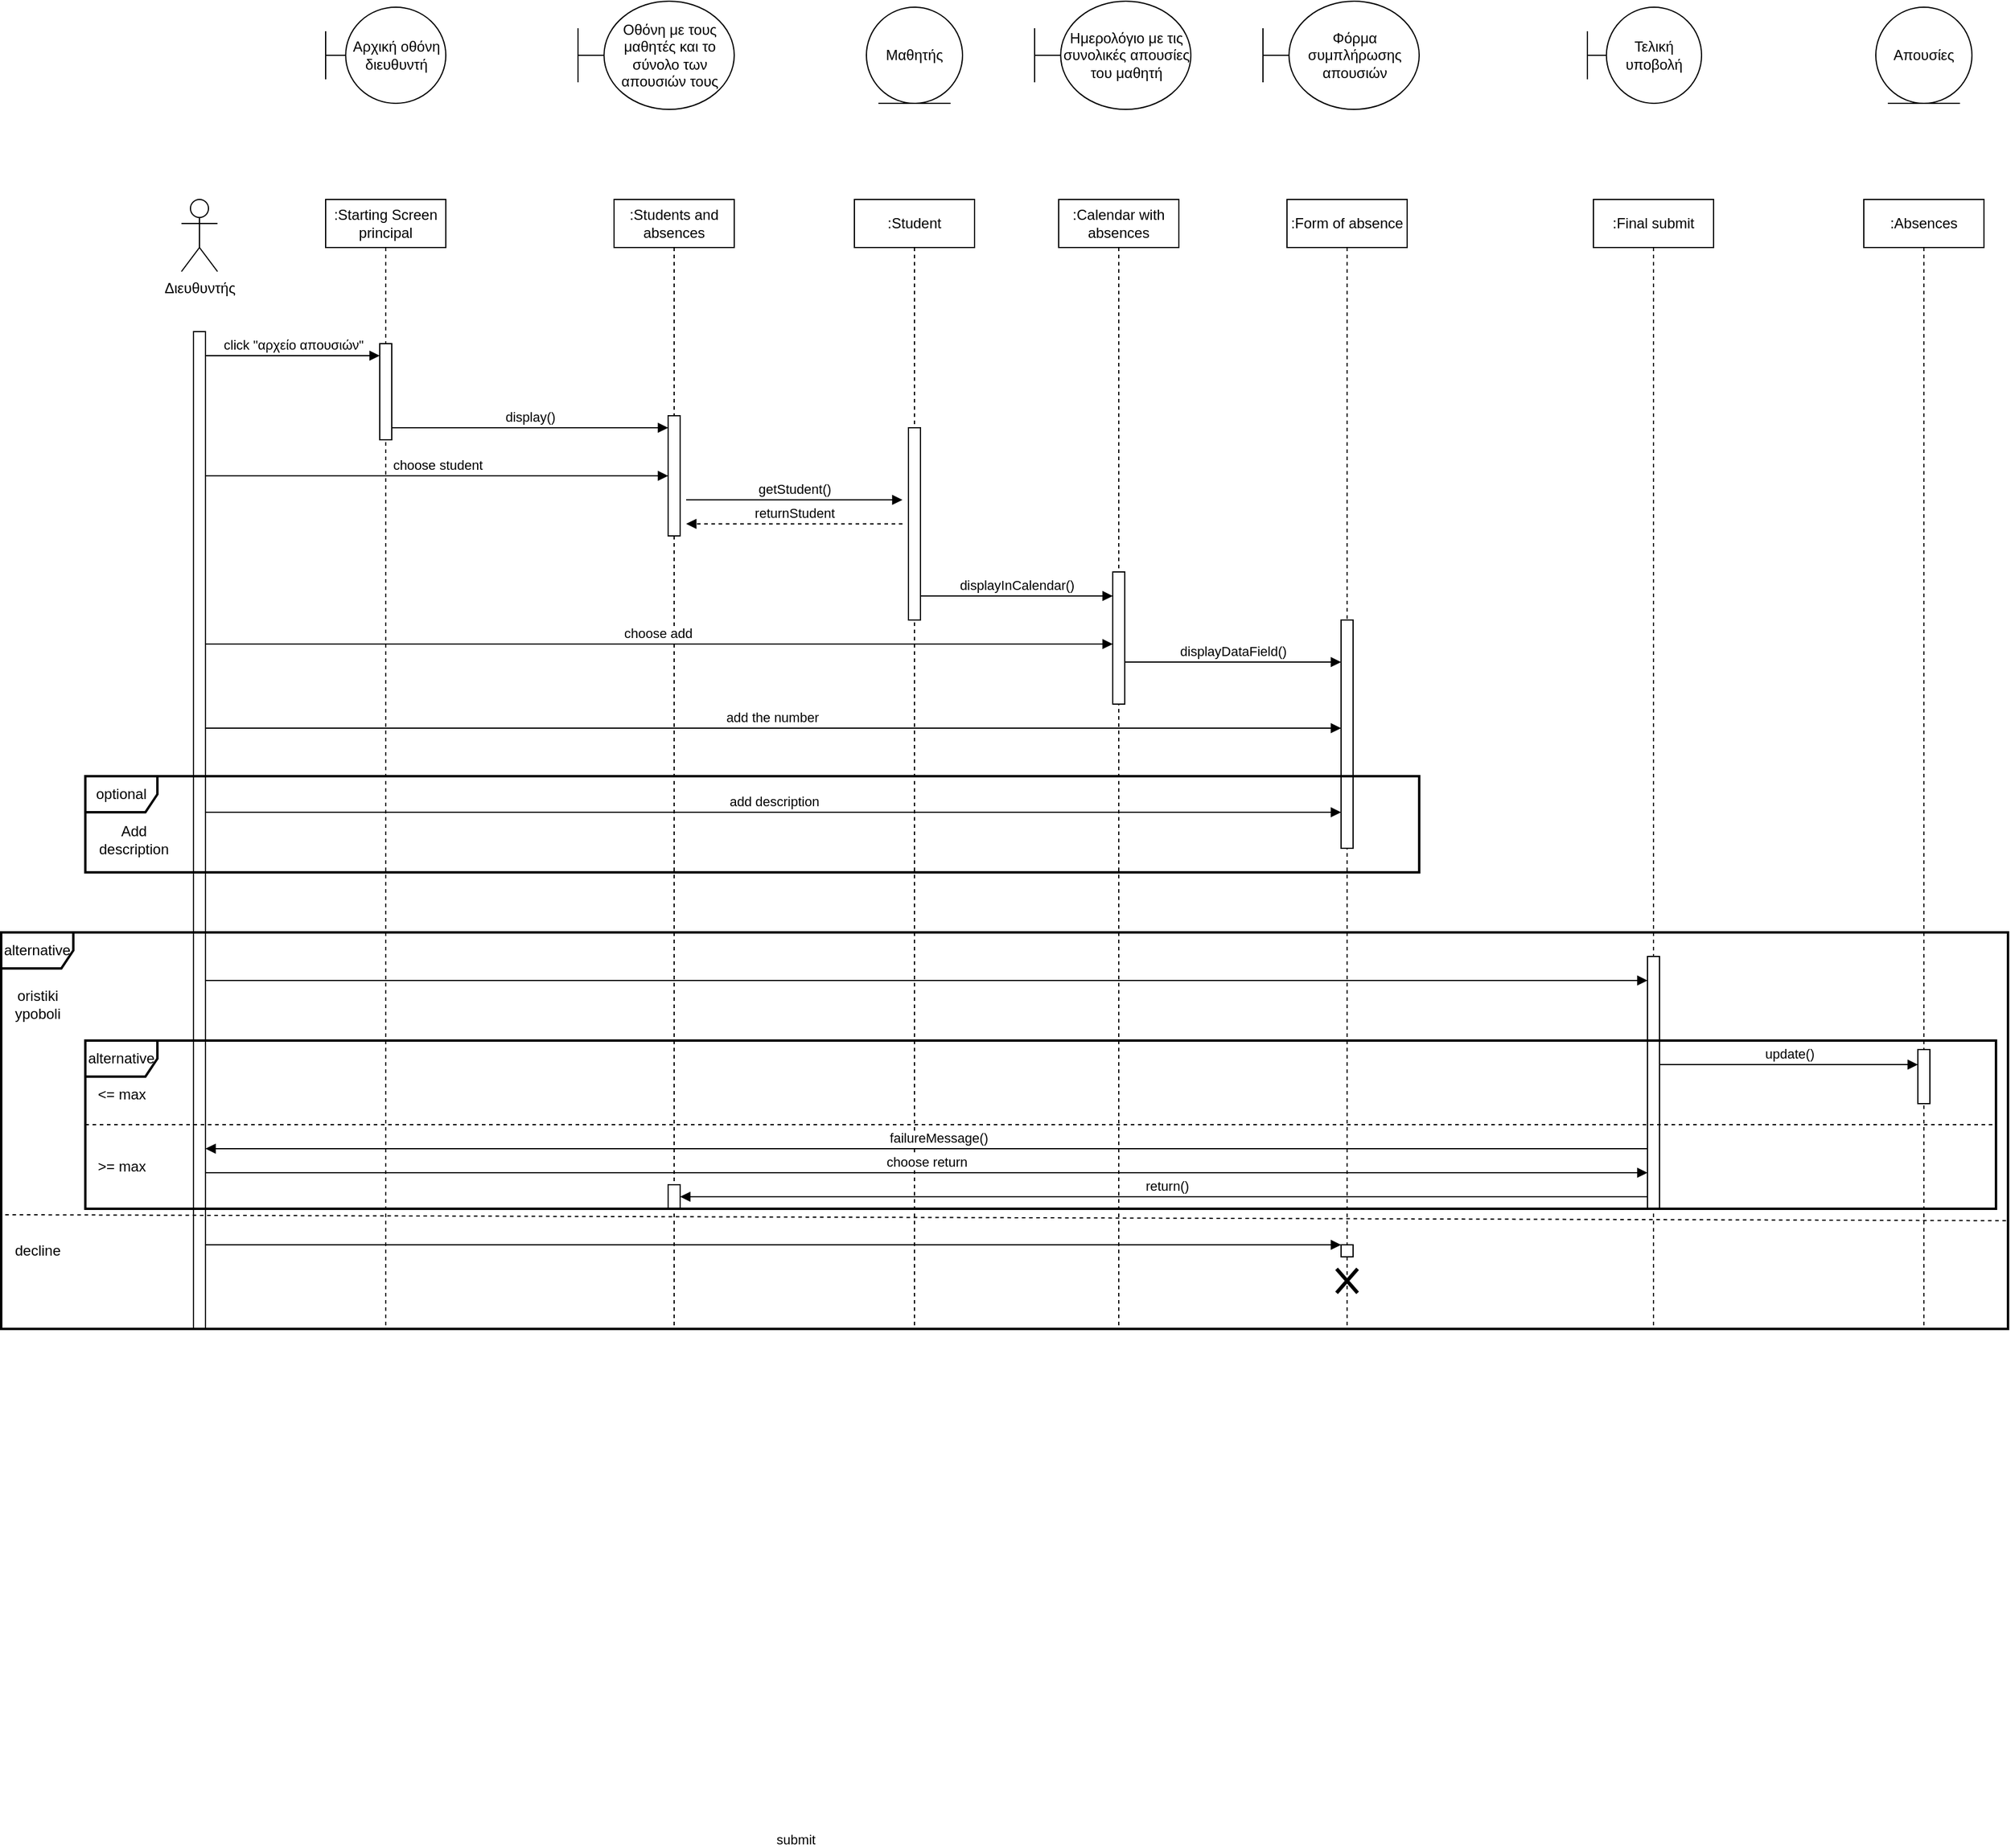 <mxfile version="21.2.9" type="device">
  <diagram name="Page-1" id="2YBvvXClWsGukQMizWep">
    <mxGraphModel dx="3006" dy="-265" grid="1" gridSize="10" guides="1" tooltips="1" connect="1" arrows="1" fold="1" page="1" pageScale="1" pageWidth="850" pageHeight="1100" math="0" shadow="0">
      <root>
        <mxCell id="0" />
        <mxCell id="1" parent="0" />
        <mxCell id="DLuYWQSgHfZuUuBgVUwF-1" value="Διευθυντής" style="shape=umlActor;verticalLabelPosition=bottom;verticalAlign=top;html=1;" parent="1" vertex="1">
          <mxGeometry x="-800" y="1320" width="30" height="60" as="geometry" />
        </mxCell>
        <mxCell id="DLuYWQSgHfZuUuBgVUwF-2" value="Αρχική οθόνη διευθυντή" style="shape=umlBoundary;whiteSpace=wrap;html=1;" parent="1" vertex="1">
          <mxGeometry x="-680" y="1160" width="100" height="80" as="geometry" />
        </mxCell>
        <mxCell id="DLuYWQSgHfZuUuBgVUwF-3" value=":Starting Screen principal" style="shape=umlLifeline;perimeter=lifelinePerimeter;whiteSpace=wrap;html=1;container=1;dropTarget=0;collapsible=0;recursiveResize=0;outlineConnect=0;portConstraint=eastwest;newEdgeStyle={&quot;edgeStyle&quot;:&quot;elbowEdgeStyle&quot;,&quot;elbow&quot;:&quot;vertical&quot;,&quot;curved&quot;:0,&quot;rounded&quot;:0};" parent="1" vertex="1">
          <mxGeometry x="-680" y="1320" width="100" height="940" as="geometry" />
        </mxCell>
        <mxCell id="DLuYWQSgHfZuUuBgVUwF-16" value="" style="html=1;points=[];perimeter=orthogonalPerimeter;outlineConnect=0;targetShapes=umlLifeline;portConstraint=eastwest;newEdgeStyle={&quot;edgeStyle&quot;:&quot;elbowEdgeStyle&quot;,&quot;elbow&quot;:&quot;vertical&quot;,&quot;curved&quot;:0,&quot;rounded&quot;:0};" parent="DLuYWQSgHfZuUuBgVUwF-3" vertex="1">
          <mxGeometry x="45" y="120" width="10" height="80" as="geometry" />
        </mxCell>
        <mxCell id="DLuYWQSgHfZuUuBgVUwF-4" value="Οθόνη με τους μαθητές και το σύνολο των απουσιών τους" style="shape=umlBoundary;whiteSpace=wrap;html=1;" parent="1" vertex="1">
          <mxGeometry x="-470" y="1155" width="130" height="90" as="geometry" />
        </mxCell>
        <mxCell id="DLuYWQSgHfZuUuBgVUwF-5" value=":Students and absences" style="shape=umlLifeline;perimeter=lifelinePerimeter;whiteSpace=wrap;html=1;container=1;dropTarget=0;collapsible=0;recursiveResize=0;outlineConnect=0;portConstraint=eastwest;newEdgeStyle={&quot;edgeStyle&quot;:&quot;elbowEdgeStyle&quot;,&quot;elbow&quot;:&quot;vertical&quot;,&quot;curved&quot;:0,&quot;rounded&quot;:0};" parent="1" vertex="1">
          <mxGeometry x="-440" y="1320" width="100" height="940" as="geometry" />
        </mxCell>
        <mxCell id="DLuYWQSgHfZuUuBgVUwF-18" value="" style="html=1;points=[];perimeter=orthogonalPerimeter;outlineConnect=0;targetShapes=umlLifeline;portConstraint=eastwest;newEdgeStyle={&quot;edgeStyle&quot;:&quot;elbowEdgeStyle&quot;,&quot;elbow&quot;:&quot;vertical&quot;,&quot;curved&quot;:0,&quot;rounded&quot;:0};" parent="DLuYWQSgHfZuUuBgVUwF-5" vertex="1">
          <mxGeometry x="45" y="180" width="10" height="100" as="geometry" />
        </mxCell>
        <mxCell id="DLuYWQSgHfZuUuBgVUwF-61" value="" style="html=1;points=[];perimeter=orthogonalPerimeter;outlineConnect=0;targetShapes=umlLifeline;portConstraint=eastwest;newEdgeStyle={&quot;edgeStyle&quot;:&quot;elbowEdgeStyle&quot;,&quot;elbow&quot;:&quot;vertical&quot;,&quot;curved&quot;:0,&quot;rounded&quot;:0};" parent="DLuYWQSgHfZuUuBgVUwF-5" vertex="1">
          <mxGeometry x="45" y="820" width="10" height="20" as="geometry" />
        </mxCell>
        <mxCell id="DLuYWQSgHfZuUuBgVUwF-6" value="Ημερολόγιο με τις συνολικές απουσίες&lt;br&gt;του μαθητή" style="shape=umlBoundary;whiteSpace=wrap;html=1;" parent="1" vertex="1">
          <mxGeometry x="-90" y="1155" width="130" height="90" as="geometry" />
        </mxCell>
        <mxCell id="DLuYWQSgHfZuUuBgVUwF-7" value=":Calendar with absences" style="shape=umlLifeline;perimeter=lifelinePerimeter;whiteSpace=wrap;html=1;container=1;dropTarget=0;collapsible=0;recursiveResize=0;outlineConnect=0;portConstraint=eastwest;newEdgeStyle={&quot;edgeStyle&quot;:&quot;elbowEdgeStyle&quot;,&quot;elbow&quot;:&quot;vertical&quot;,&quot;curved&quot;:0,&quot;rounded&quot;:0};" parent="1" vertex="1">
          <mxGeometry x="-70" y="1320" width="100" height="940" as="geometry" />
        </mxCell>
        <mxCell id="DLuYWQSgHfZuUuBgVUwF-24" value="" style="html=1;points=[];perimeter=orthogonalPerimeter;outlineConnect=0;targetShapes=umlLifeline;portConstraint=eastwest;newEdgeStyle={&quot;edgeStyle&quot;:&quot;elbowEdgeStyle&quot;,&quot;elbow&quot;:&quot;vertical&quot;,&quot;curved&quot;:0,&quot;rounded&quot;:0};" parent="DLuYWQSgHfZuUuBgVUwF-7" vertex="1">
          <mxGeometry x="45" y="310" width="10" height="110" as="geometry" />
        </mxCell>
        <mxCell id="DLuYWQSgHfZuUuBgVUwF-8" value="Φόρμα συμπλήρωσης απουσιών" style="shape=umlBoundary;whiteSpace=wrap;html=1;" parent="1" vertex="1">
          <mxGeometry x="100" y="1155" width="130" height="90" as="geometry" />
        </mxCell>
        <mxCell id="DLuYWQSgHfZuUuBgVUwF-9" value=":Form of absence" style="shape=umlLifeline;perimeter=lifelinePerimeter;whiteSpace=wrap;html=1;container=1;dropTarget=0;collapsible=0;recursiveResize=0;outlineConnect=0;portConstraint=eastwest;newEdgeStyle={&quot;edgeStyle&quot;:&quot;elbowEdgeStyle&quot;,&quot;elbow&quot;:&quot;vertical&quot;,&quot;curved&quot;:0,&quot;rounded&quot;:0};" parent="1" vertex="1">
          <mxGeometry x="120" y="1320" width="100" height="940" as="geometry" />
        </mxCell>
        <mxCell id="DLuYWQSgHfZuUuBgVUwF-27" value="" style="html=1;points=[];perimeter=orthogonalPerimeter;outlineConnect=0;targetShapes=umlLifeline;portConstraint=eastwest;newEdgeStyle={&quot;edgeStyle&quot;:&quot;elbowEdgeStyle&quot;,&quot;elbow&quot;:&quot;vertical&quot;,&quot;curved&quot;:0,&quot;rounded&quot;:0};" parent="DLuYWQSgHfZuUuBgVUwF-9" vertex="1">
          <mxGeometry x="45" y="350" width="10" height="190" as="geometry" />
        </mxCell>
        <mxCell id="DLuYWQSgHfZuUuBgVUwF-10" value="Τελική υποβολή" style="shape=umlBoundary;whiteSpace=wrap;html=1;" parent="1" vertex="1">
          <mxGeometry x="370" y="1160" width="95" height="80" as="geometry" />
        </mxCell>
        <mxCell id="DLuYWQSgHfZuUuBgVUwF-11" value="Απουσίες" style="ellipse;shape=umlEntity;whiteSpace=wrap;html=1;" parent="1" vertex="1">
          <mxGeometry x="610" y="1160" width="80" height="80" as="geometry" />
        </mxCell>
        <mxCell id="DLuYWQSgHfZuUuBgVUwF-12" value=":Final submit" style="shape=umlLifeline;perimeter=lifelinePerimeter;whiteSpace=wrap;html=1;container=1;dropTarget=0;collapsible=0;recursiveResize=0;outlineConnect=0;portConstraint=eastwest;newEdgeStyle={&quot;edgeStyle&quot;:&quot;elbowEdgeStyle&quot;,&quot;elbow&quot;:&quot;vertical&quot;,&quot;curved&quot;:0,&quot;rounded&quot;:0};" parent="1" vertex="1">
          <mxGeometry x="375" y="1320" width="100" height="940" as="geometry" />
        </mxCell>
        <mxCell id="DLuYWQSgHfZuUuBgVUwF-13" value=":Absences" style="shape=umlLifeline;perimeter=lifelinePerimeter;whiteSpace=wrap;html=1;container=1;dropTarget=0;collapsible=0;recursiveResize=0;outlineConnect=0;portConstraint=eastwest;newEdgeStyle={&quot;edgeStyle&quot;:&quot;elbowEdgeStyle&quot;,&quot;elbow&quot;:&quot;vertical&quot;,&quot;curved&quot;:0,&quot;rounded&quot;:0};" parent="1" vertex="1">
          <mxGeometry x="600" y="1320" width="100" height="940" as="geometry" />
        </mxCell>
        <mxCell id="DLuYWQSgHfZuUuBgVUwF-57" value="" style="html=1;points=[];perimeter=orthogonalPerimeter;outlineConnect=0;targetShapes=umlLifeline;portConstraint=eastwest;newEdgeStyle={&quot;edgeStyle&quot;:&quot;elbowEdgeStyle&quot;,&quot;elbow&quot;:&quot;vertical&quot;,&quot;curved&quot;:0,&quot;rounded&quot;:0};" parent="DLuYWQSgHfZuUuBgVUwF-13" vertex="1">
          <mxGeometry x="45" y="707.5" width="10" height="45" as="geometry" />
        </mxCell>
        <mxCell id="DLuYWQSgHfZuUuBgVUwF-14" value="" style="html=1;points=[];perimeter=orthogonalPerimeter;outlineConnect=0;targetShapes=umlLifeline;portConstraint=eastwest;newEdgeStyle={&quot;edgeStyle&quot;:&quot;elbowEdgeStyle&quot;,&quot;elbow&quot;:&quot;vertical&quot;,&quot;curved&quot;:0,&quot;rounded&quot;:0};" parent="1" vertex="1">
          <mxGeometry x="-790" y="1430" width="10" height="830" as="geometry" />
        </mxCell>
        <mxCell id="DLuYWQSgHfZuUuBgVUwF-15" value="click &quot;αρχείο απουσιών&quot;" style="html=1;verticalAlign=bottom;endArrow=block;edgeStyle=elbowEdgeStyle;elbow=vertical;curved=0;rounded=0;" parent="1" target="DLuYWQSgHfZuUuBgVUwF-16" edge="1">
          <mxGeometry width="80" relative="1" as="geometry">
            <mxPoint x="-780" y="1450" as="sourcePoint" />
            <mxPoint x="-630" y="1450" as="targetPoint" />
            <mxPoint as="offset" />
          </mxGeometry>
        </mxCell>
        <mxCell id="DLuYWQSgHfZuUuBgVUwF-17" value="display()" style="html=1;verticalAlign=bottom;endArrow=block;edgeStyle=elbowEdgeStyle;elbow=vertical;curved=0;rounded=0;" parent="1" source="DLuYWQSgHfZuUuBgVUwF-16" target="DLuYWQSgHfZuUuBgVUwF-18" edge="1">
          <mxGeometry width="80" relative="1" as="geometry">
            <mxPoint x="-610" y="1490" as="sourcePoint" />
            <mxPoint x="-530" y="1490" as="targetPoint" />
          </mxGeometry>
        </mxCell>
        <mxCell id="DLuYWQSgHfZuUuBgVUwF-19" value="choose student" style="html=1;verticalAlign=bottom;endArrow=block;edgeStyle=elbowEdgeStyle;elbow=vertical;curved=0;rounded=0;" parent="1" source="DLuYWQSgHfZuUuBgVUwF-14" target="DLuYWQSgHfZuUuBgVUwF-18" edge="1">
          <mxGeometry width="80" relative="1" as="geometry">
            <mxPoint x="-770" y="1620" as="sourcePoint" />
            <mxPoint x="-700" y="1630" as="targetPoint" />
            <Array as="points">
              <mxPoint x="-610" y="1550" />
              <mxPoint x="-430" y="1650" />
              <mxPoint x="-240" y="1610" />
            </Array>
          </mxGeometry>
        </mxCell>
        <mxCell id="DLuYWQSgHfZuUuBgVUwF-21" value="Μαθητής" style="ellipse;shape=umlEntity;whiteSpace=wrap;html=1;" parent="1" vertex="1">
          <mxGeometry x="-230" y="1160" width="80" height="80" as="geometry" />
        </mxCell>
        <mxCell id="DLuYWQSgHfZuUuBgVUwF-22" value=":Student" style="shape=umlLifeline;perimeter=lifelinePerimeter;whiteSpace=wrap;html=1;container=1;dropTarget=0;collapsible=0;recursiveResize=0;outlineConnect=0;portConstraint=eastwest;newEdgeStyle={&quot;edgeStyle&quot;:&quot;elbowEdgeStyle&quot;,&quot;elbow&quot;:&quot;vertical&quot;,&quot;curved&quot;:0,&quot;rounded&quot;:0};size=40;" parent="1" vertex="1">
          <mxGeometry x="-240" y="1320" width="100" height="940" as="geometry" />
        </mxCell>
        <mxCell id="DLuYWQSgHfZuUuBgVUwF-20" value="" style="html=1;points=[];perimeter=orthogonalPerimeter;outlineConnect=0;targetShapes=umlLifeline;portConstraint=eastwest;newEdgeStyle={&quot;edgeStyle&quot;:&quot;elbowEdgeStyle&quot;,&quot;elbow&quot;:&quot;vertical&quot;,&quot;curved&quot;:0,&quot;rounded&quot;:0};" parent="DLuYWQSgHfZuUuBgVUwF-22" vertex="1">
          <mxGeometry x="45" y="190" width="10" height="160" as="geometry" />
        </mxCell>
        <mxCell id="DLuYWQSgHfZuUuBgVUwF-23" value="displayInCalendar()" style="html=1;verticalAlign=bottom;endArrow=block;edgeStyle=elbowEdgeStyle;elbow=vertical;curved=0;rounded=0;" parent="1" source="DLuYWQSgHfZuUuBgVUwF-20" target="DLuYWQSgHfZuUuBgVUwF-24" edge="1">
          <mxGeometry width="80" relative="1" as="geometry">
            <mxPoint x="-170" y="1650" as="sourcePoint" />
            <mxPoint x="-90" y="1650" as="targetPoint" />
          </mxGeometry>
        </mxCell>
        <mxCell id="DLuYWQSgHfZuUuBgVUwF-25" value="choose add&amp;nbsp;" style="html=1;verticalAlign=bottom;endArrow=block;edgeStyle=elbowEdgeStyle;elbow=vertical;curved=0;rounded=0;" parent="1" source="DLuYWQSgHfZuUuBgVUwF-14" target="DLuYWQSgHfZuUuBgVUwF-24" edge="1">
          <mxGeometry width="80" relative="1" as="geometry">
            <mxPoint x="-780" y="1700" as="sourcePoint" />
            <mxPoint x="-700" y="1700" as="targetPoint" />
            <Array as="points">
              <mxPoint x="-70" y="1690" />
            </Array>
          </mxGeometry>
        </mxCell>
        <mxCell id="DLuYWQSgHfZuUuBgVUwF-26" value="displayDataField()" style="html=1;verticalAlign=bottom;endArrow=block;edgeStyle=elbowEdgeStyle;elbow=vertical;curved=0;rounded=0;" parent="1" source="DLuYWQSgHfZuUuBgVUwF-24" target="DLuYWQSgHfZuUuBgVUwF-27" edge="1">
          <mxGeometry width="80" relative="1" as="geometry">
            <mxPoint x="10" y="1710" as="sourcePoint" />
            <mxPoint x="90" y="1710" as="targetPoint" />
          </mxGeometry>
        </mxCell>
        <mxCell id="DLuYWQSgHfZuUuBgVUwF-29" value="add the number&amp;nbsp;" style="html=1;verticalAlign=bottom;endArrow=block;edgeStyle=elbowEdgeStyle;elbow=vertical;curved=0;rounded=0;" parent="1" source="DLuYWQSgHfZuUuBgVUwF-14" target="DLuYWQSgHfZuUuBgVUwF-27" edge="1">
          <mxGeometry width="80" relative="1" as="geometry">
            <mxPoint x="-760" y="1790" as="sourcePoint" />
            <mxPoint x="-680" y="1790" as="targetPoint" />
            <Array as="points">
              <mxPoint x="-500" y="1760" />
              <mxPoint x="50" y="1780" />
            </Array>
          </mxGeometry>
        </mxCell>
        <mxCell id="DLuYWQSgHfZuUuBgVUwF-30" value="optional" style="shape=umlFrame;whiteSpace=wrap;html=1;pointerEvents=0;strokeWidth=2;" parent="1" vertex="1">
          <mxGeometry x="-880" y="1800" width="1110" height="80" as="geometry" />
        </mxCell>
        <mxCell id="DLuYWQSgHfZuUuBgVUwF-31" value="Add &lt;br&gt;description" style="text;html=1;align=center;verticalAlign=middle;resizable=0;points=[];autosize=1;strokeColor=none;fillColor=none;" parent="1" vertex="1">
          <mxGeometry x="-880" y="1833" width="80" height="40" as="geometry" />
        </mxCell>
        <mxCell id="DLuYWQSgHfZuUuBgVUwF-32" value="add description" style="html=1;verticalAlign=bottom;endArrow=block;edgeStyle=elbowEdgeStyle;elbow=vertical;curved=0;rounded=0;" parent="1" source="DLuYWQSgHfZuUuBgVUwF-14" target="DLuYWQSgHfZuUuBgVUwF-27" edge="1">
          <mxGeometry width="80" relative="1" as="geometry">
            <mxPoint x="-770" y="1840" as="sourcePoint" />
            <mxPoint x="-690" y="1840" as="targetPoint" />
            <Array as="points">
              <mxPoint x="70" y="1830" />
            </Array>
          </mxGeometry>
        </mxCell>
        <mxCell id="DLuYWQSgHfZuUuBgVUwF-33" value="alternative" style="shape=umlFrame;whiteSpace=wrap;html=1;pointerEvents=0;strokeWidth=2;" parent="1" vertex="1">
          <mxGeometry x="-950" y="1930" width="1670" height="330" as="geometry" />
        </mxCell>
        <mxCell id="DLuYWQSgHfZuUuBgVUwF-35" value="oristiki &lt;br&gt;ypoboli" style="text;html=1;align=center;verticalAlign=middle;resizable=0;points=[];autosize=1;strokeColor=none;fillColor=none;" parent="1" vertex="1">
          <mxGeometry x="-950" y="1970" width="60" height="40" as="geometry" />
        </mxCell>
        <mxCell id="DLuYWQSgHfZuUuBgVUwF-37" value="decline" style="text;html=1;align=center;verticalAlign=middle;resizable=0;points=[];autosize=1;strokeColor=none;fillColor=none;" parent="1" vertex="1">
          <mxGeometry x="-950" y="2180" width="60" height="30" as="geometry" />
        </mxCell>
        <mxCell id="DLuYWQSgHfZuUuBgVUwF-46" value="submit" style="html=1;verticalAlign=bottom;endArrow=block;edgeStyle=elbowEdgeStyle;elbow=vertical;curved=0;rounded=0;" parent="1" source="DLuYWQSgHfZuUuBgVUwF-47" target="DLuYWQSgHfZuUuBgVUwF-12" edge="1">
          <mxGeometry x="1" y="-719" width="80" relative="1" as="geometry">
            <mxPoint x="-770" y="1960" as="sourcePoint" />
            <mxPoint x="-690" y="1960" as="targetPoint" />
            <Array as="points" />
            <mxPoint x="-714" y="639" as="offset" />
          </mxGeometry>
        </mxCell>
        <mxCell id="DLuYWQSgHfZuUuBgVUwF-48" value="" style="html=1;verticalAlign=bottom;endArrow=block;edgeStyle=elbowEdgeStyle;elbow=vertical;curved=0;rounded=0;" parent="1" source="DLuYWQSgHfZuUuBgVUwF-14" target="DLuYWQSgHfZuUuBgVUwF-47" edge="1">
          <mxGeometry width="80" relative="1" as="geometry">
            <mxPoint x="-780" y="1970" as="sourcePoint" />
            <mxPoint x="425" y="1970" as="targetPoint" />
            <Array as="points">
              <mxPoint x="200" y="1970" />
            </Array>
          </mxGeometry>
        </mxCell>
        <mxCell id="DLuYWQSgHfZuUuBgVUwF-47" value="" style="html=1;points=[];perimeter=orthogonalPerimeter;outlineConnect=0;targetShapes=umlLifeline;portConstraint=eastwest;newEdgeStyle={&quot;edgeStyle&quot;:&quot;elbowEdgeStyle&quot;,&quot;elbow&quot;:&quot;vertical&quot;,&quot;curved&quot;:0,&quot;rounded&quot;:0};" parent="1" vertex="1">
          <mxGeometry x="420" y="1950" width="10" height="210" as="geometry" />
        </mxCell>
        <mxCell id="DLuYWQSgHfZuUuBgVUwF-49" value="" style="shape=umlDestroy;whiteSpace=wrap;html=1;strokeWidth=3;targetShapes=umlLifeline;" parent="1" vertex="1">
          <mxGeometry x="161.25" y="2210" width="17.5" height="20" as="geometry" />
        </mxCell>
        <mxCell id="DLuYWQSgHfZuUuBgVUwF-50" value="alternative" style="shape=umlFrame;whiteSpace=wrap;html=1;pointerEvents=0;strokeWidth=2;" parent="1" vertex="1">
          <mxGeometry x="-880" y="2020" width="1590" height="140" as="geometry" />
        </mxCell>
        <mxCell id="DLuYWQSgHfZuUuBgVUwF-51" value="" style="html=1;verticalAlign=bottom;endArrow=block;edgeStyle=elbowEdgeStyle;elbow=vertical;curved=0;rounded=0;" parent="1" source="DLuYWQSgHfZuUuBgVUwF-14" target="DLuYWQSgHfZuUuBgVUwF-40" edge="1">
          <mxGeometry x="0.032" width="80" relative="1" as="geometry">
            <mxPoint x="-780" y="2190" as="sourcePoint" />
            <mxPoint x="170" y="2190" as="targetPoint" />
            <Array as="points">
              <mxPoint x="-510" y="2190" />
            </Array>
            <mxPoint as="offset" />
          </mxGeometry>
        </mxCell>
        <mxCell id="DLuYWQSgHfZuUuBgVUwF-40" value="" style="html=1;points=[];perimeter=orthogonalPerimeter;outlineConnect=0;targetShapes=umlLifeline;portConstraint=eastwest;newEdgeStyle={&quot;edgeStyle&quot;:&quot;elbowEdgeStyle&quot;,&quot;elbow&quot;:&quot;vertical&quot;,&quot;curved&quot;:0,&quot;rounded&quot;:0};" parent="1" vertex="1">
          <mxGeometry x="165" y="2190" width="10" height="10" as="geometry" />
        </mxCell>
        <mxCell id="DLuYWQSgHfZuUuBgVUwF-52" value="" style="endArrow=none;dashed=1;html=1;rounded=0;exitX=0.002;exitY=0.712;exitDx=0;exitDy=0;exitPerimeter=0;entryX=1;entryY=0.727;entryDx=0;entryDy=0;entryPerimeter=0;" parent="1" source="DLuYWQSgHfZuUuBgVUwF-33" target="DLuYWQSgHfZuUuBgVUwF-33" edge="1">
          <mxGeometry width="50" height="50" relative="1" as="geometry">
            <mxPoint x="-840" y="2210" as="sourcePoint" />
            <mxPoint x="-790" y="2160" as="targetPoint" />
          </mxGeometry>
        </mxCell>
        <mxCell id="DLuYWQSgHfZuUuBgVUwF-53" value="" style="endArrow=none;dashed=1;html=1;rounded=0;exitX=0;exitY=0.5;exitDx=0;exitDy=0;exitPerimeter=0;entryX=1;entryY=0.5;entryDx=0;entryDy=0;entryPerimeter=0;" parent="1" source="DLuYWQSgHfZuUuBgVUwF-50" target="DLuYWQSgHfZuUuBgVUwF-50" edge="1">
          <mxGeometry width="50" height="50" relative="1" as="geometry">
            <mxPoint x="-870" y="2090" as="sourcePoint" />
            <mxPoint x="-820" y="2040" as="targetPoint" />
          </mxGeometry>
        </mxCell>
        <mxCell id="DLuYWQSgHfZuUuBgVUwF-54" value="&amp;lt;= max" style="text;html=1;align=center;verticalAlign=middle;resizable=0;points=[];autosize=1;strokeColor=none;fillColor=none;" parent="1" vertex="1">
          <mxGeometry x="-880" y="2050" width="60" height="30" as="geometry" />
        </mxCell>
        <mxCell id="DLuYWQSgHfZuUuBgVUwF-55" value="&amp;gt;= max" style="text;html=1;align=center;verticalAlign=middle;resizable=0;points=[];autosize=1;strokeColor=none;fillColor=none;" parent="1" vertex="1">
          <mxGeometry x="-880" y="2110" width="60" height="30" as="geometry" />
        </mxCell>
        <mxCell id="DLuYWQSgHfZuUuBgVUwF-56" value="update()" style="html=1;verticalAlign=bottom;endArrow=block;edgeStyle=elbowEdgeStyle;elbow=vertical;curved=0;rounded=0;" parent="1" source="DLuYWQSgHfZuUuBgVUwF-47" target="DLuYWQSgHfZuUuBgVUwF-57" edge="1">
          <mxGeometry width="80" relative="1" as="geometry">
            <mxPoint x="430" y="2060" as="sourcePoint" />
            <mxPoint x="510" y="2060" as="targetPoint" />
            <Array as="points">
              <mxPoint x="580" y="2040" />
            </Array>
          </mxGeometry>
        </mxCell>
        <mxCell id="DLuYWQSgHfZuUuBgVUwF-58" value="failureMessage()" style="html=1;verticalAlign=bottom;endArrow=block;edgeStyle=elbowEdgeStyle;elbow=vertical;curved=0;rounded=0;" parent="1" source="DLuYWQSgHfZuUuBgVUwF-47" target="DLuYWQSgHfZuUuBgVUwF-14" edge="1">
          <mxGeometry x="-0.017" width="80" relative="1" as="geometry">
            <mxPoint x="280" y="2110" as="sourcePoint" />
            <mxPoint x="360" y="2110" as="targetPoint" />
            <Array as="points">
              <mxPoint x="-700" y="2110" />
            </Array>
            <mxPoint as="offset" />
          </mxGeometry>
        </mxCell>
        <mxCell id="DLuYWQSgHfZuUuBgVUwF-59" value="choose return" style="html=1;verticalAlign=bottom;endArrow=block;edgeStyle=elbowEdgeStyle;elbow=vertical;curved=0;rounded=0;" parent="1" source="DLuYWQSgHfZuUuBgVUwF-14" target="DLuYWQSgHfZuUuBgVUwF-47" edge="1">
          <mxGeometry width="80" relative="1" as="geometry">
            <mxPoint x="-730" y="2130" as="sourcePoint" />
            <mxPoint x="-650" y="2130" as="targetPoint" />
            <Array as="points">
              <mxPoint x="-80" y="2130" />
            </Array>
          </mxGeometry>
        </mxCell>
        <mxCell id="DLuYWQSgHfZuUuBgVUwF-60" value="return()" style="html=1;verticalAlign=bottom;endArrow=block;edgeStyle=elbowEdgeStyle;elbow=vertical;curved=0;rounded=0;" parent="1" source="DLuYWQSgHfZuUuBgVUwF-47" target="DLuYWQSgHfZuUuBgVUwF-61" edge="1">
          <mxGeometry x="-0.006" width="80" relative="1" as="geometry">
            <mxPoint x="-130" y="2140" as="sourcePoint" />
            <mxPoint x="-50" y="2140" as="targetPoint" />
            <Array as="points">
              <mxPoint x="80" y="2150" />
            </Array>
            <mxPoint as="offset" />
          </mxGeometry>
        </mxCell>
        <mxCell id="35M3yc9PnsFmy8mvsOB--3" value="getStudent()" style="html=1;verticalAlign=bottom;endArrow=block;edgeStyle=elbowEdgeStyle;elbow=vertical;curved=0;rounded=0;" edge="1" parent="1">
          <mxGeometry width="80" relative="1" as="geometry">
            <mxPoint x="-380" y="1570" as="sourcePoint" />
            <mxPoint x="-200" y="1570" as="targetPoint" />
          </mxGeometry>
        </mxCell>
        <mxCell id="35M3yc9PnsFmy8mvsOB--7" value="returnStudent" style="html=1;verticalAlign=bottom;endArrow=block;edgeStyle=elbowEdgeStyle;elbow=vertical;curved=0;rounded=0;dashed=1;" edge="1" parent="1">
          <mxGeometry width="80" relative="1" as="geometry">
            <mxPoint x="-200" y="1590" as="sourcePoint" />
            <mxPoint x="-380" y="1590" as="targetPoint" />
            <Array as="points">
              <mxPoint x="-290" y="1590" />
            </Array>
          </mxGeometry>
        </mxCell>
      </root>
    </mxGraphModel>
  </diagram>
</mxfile>
